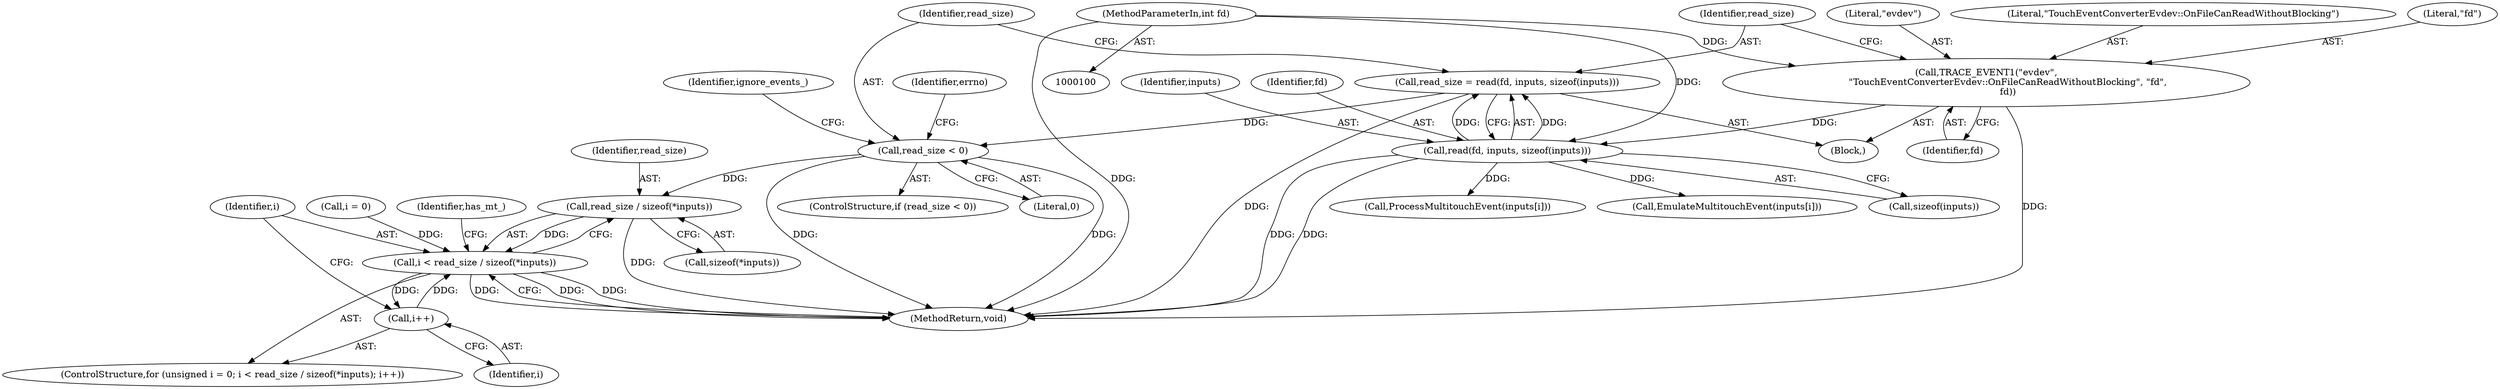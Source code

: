 digraph "0_Chrome_c4363d1ca65494cb7b271625e1ff6541a9f593c9_2@API" {
"1000153" [label="(Call,read_size / sizeof(*inputs))"];
"1000118" [label="(Call,read_size < 0)"];
"1000110" [label="(Call,read_size = read(fd, inputs, sizeof(inputs)))"];
"1000112" [label="(Call,read(fd, inputs, sizeof(inputs)))"];
"1000103" [label="(Call,TRACE_EVENT1(\"evdev\",\n               \"TouchEventConverterEvdev::OnFileCanReadWithoutBlocking\", \"fd\",\n               fd))"];
"1000101" [label="(MethodParameterIn,int fd)"];
"1000151" [label="(Call,i < read_size / sizeof(*inputs))"];
"1000158" [label="(Call,i++)"];
"1000114" [label="(Identifier,inputs)"];
"1000169" [label="(Call,ProcessMultitouchEvent(inputs[i]))"];
"1000148" [label="(Call,i = 0)"];
"1000151" [label="(Call,i < read_size / sizeof(*inputs))"];
"1000146" [label="(ControlStructure,for (unsigned i = 0; i < read_size / sizeof(*inputs); i++))"];
"1000113" [label="(Identifier,fd)"];
"1000125" [label="(Identifier,errno)"];
"1000117" [label="(ControlStructure,if (read_size < 0))"];
"1000104" [label="(Literal,\"evdev\")"];
"1000107" [label="(Identifier,fd)"];
"1000165" [label="(Call,EmulateMultitouchEvent(inputs[i]))"];
"1000120" [label="(Literal,0)"];
"1000101" [label="(MethodParameterIn,int fd)"];
"1000144" [label="(Identifier,ignore_events_)"];
"1000111" [label="(Identifier,read_size)"];
"1000115" [label="(Call,sizeof(inputs))"];
"1000163" [label="(Identifier,has_mt_)"];
"1000112" [label="(Call,read(fd, inputs, sizeof(inputs)))"];
"1000103" [label="(Call,TRACE_EVENT1(\"evdev\",\n               \"TouchEventConverterEvdev::OnFileCanReadWithoutBlocking\", \"fd\",\n               fd))"];
"1000159" [label="(Identifier,i)"];
"1000152" [label="(Identifier,i)"];
"1000110" [label="(Call,read_size = read(fd, inputs, sizeof(inputs)))"];
"1000118" [label="(Call,read_size < 0)"];
"1000173" [label="(MethodReturn,void)"];
"1000158" [label="(Call,i++)"];
"1000153" [label="(Call,read_size / sizeof(*inputs))"];
"1000119" [label="(Identifier,read_size)"];
"1000155" [label="(Call,sizeof(*inputs))"];
"1000105" [label="(Literal,\"TouchEventConverterEvdev::OnFileCanReadWithoutBlocking\")"];
"1000154" [label="(Identifier,read_size)"];
"1000106" [label="(Literal,\"fd\")"];
"1000102" [label="(Block,)"];
"1000153" -> "1000151"  [label="AST: "];
"1000153" -> "1000155"  [label="CFG: "];
"1000154" -> "1000153"  [label="AST: "];
"1000155" -> "1000153"  [label="AST: "];
"1000151" -> "1000153"  [label="CFG: "];
"1000153" -> "1000173"  [label="DDG: "];
"1000153" -> "1000151"  [label="DDG: "];
"1000118" -> "1000153"  [label="DDG: "];
"1000118" -> "1000117"  [label="AST: "];
"1000118" -> "1000120"  [label="CFG: "];
"1000119" -> "1000118"  [label="AST: "];
"1000120" -> "1000118"  [label="AST: "];
"1000125" -> "1000118"  [label="CFG: "];
"1000144" -> "1000118"  [label="CFG: "];
"1000118" -> "1000173"  [label="DDG: "];
"1000118" -> "1000173"  [label="DDG: "];
"1000110" -> "1000118"  [label="DDG: "];
"1000110" -> "1000102"  [label="AST: "];
"1000110" -> "1000112"  [label="CFG: "];
"1000111" -> "1000110"  [label="AST: "];
"1000112" -> "1000110"  [label="AST: "];
"1000119" -> "1000110"  [label="CFG: "];
"1000110" -> "1000173"  [label="DDG: "];
"1000112" -> "1000110"  [label="DDG: "];
"1000112" -> "1000110"  [label="DDG: "];
"1000112" -> "1000115"  [label="CFG: "];
"1000113" -> "1000112"  [label="AST: "];
"1000114" -> "1000112"  [label="AST: "];
"1000115" -> "1000112"  [label="AST: "];
"1000112" -> "1000173"  [label="DDG: "];
"1000112" -> "1000173"  [label="DDG: "];
"1000103" -> "1000112"  [label="DDG: "];
"1000101" -> "1000112"  [label="DDG: "];
"1000112" -> "1000165"  [label="DDG: "];
"1000112" -> "1000169"  [label="DDG: "];
"1000103" -> "1000102"  [label="AST: "];
"1000103" -> "1000107"  [label="CFG: "];
"1000104" -> "1000103"  [label="AST: "];
"1000105" -> "1000103"  [label="AST: "];
"1000106" -> "1000103"  [label="AST: "];
"1000107" -> "1000103"  [label="AST: "];
"1000111" -> "1000103"  [label="CFG: "];
"1000103" -> "1000173"  [label="DDG: "];
"1000101" -> "1000103"  [label="DDG: "];
"1000101" -> "1000100"  [label="AST: "];
"1000101" -> "1000173"  [label="DDG: "];
"1000151" -> "1000146"  [label="AST: "];
"1000152" -> "1000151"  [label="AST: "];
"1000163" -> "1000151"  [label="CFG: "];
"1000173" -> "1000151"  [label="CFG: "];
"1000151" -> "1000173"  [label="DDG: "];
"1000151" -> "1000173"  [label="DDG: "];
"1000151" -> "1000173"  [label="DDG: "];
"1000158" -> "1000151"  [label="DDG: "];
"1000148" -> "1000151"  [label="DDG: "];
"1000151" -> "1000158"  [label="DDG: "];
"1000158" -> "1000146"  [label="AST: "];
"1000158" -> "1000159"  [label="CFG: "];
"1000159" -> "1000158"  [label="AST: "];
"1000152" -> "1000158"  [label="CFG: "];
}
